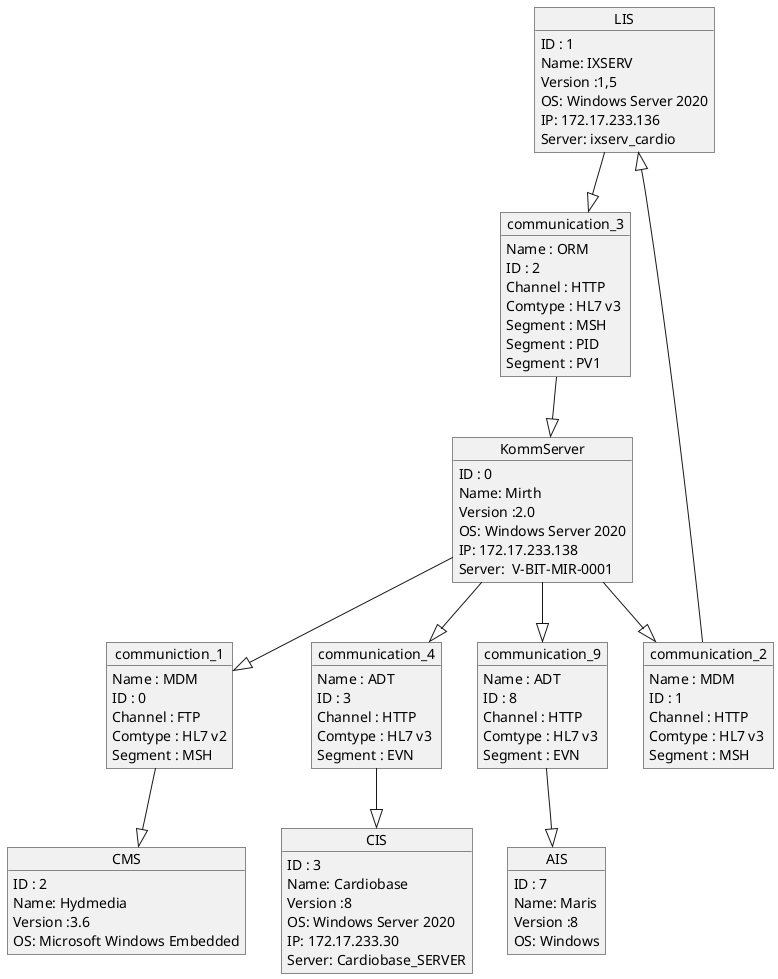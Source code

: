 @startuml
object LIS
object KommServer
KommServer : ID : 0
KommServer : Name: Mirth
KommServer : Version :2.0
KommServer : OS: Windows Server 2020
KommServer : IP: 172.17.233.138
KommServer : Server:  V-BIT-MIR-0001
object CMS
CMS : ID : 2
CMS : Name: Hydmedia
CMS : Version :3.6
CMS : OS: Microsoft Windows Embedded
object communication_3
communication_3 : Name : ORM
communication_3 : ID : 2
communication_3 : Channel : HTTP
communication_3 : Comtype : HL7 v3
object communiction_1
communiction_1 : Name : MDM
communiction_1 : ID : 0
communiction_1 : Channel : FTP
communiction_1 : Comtype : HL7 v2
KommServer --|> communiction_1
communiction_1 --|> CMS
communiction_1 : Segment : MSH
object communication_2
communication_2 : Name : MDM
communication_2 : ID : 1
communication_2 : Channel : HTTP
communication_2 : Comtype : HL7 v3
KommServer --|> communication_2
communication_2 --|> LIS
communication_2 : Segment : MSH
object CIS
CIS : ID : 3
CIS : Name: Cardiobase
CIS : Version :8
CIS : OS: Windows Server 2020
CIS : IP: 172.17.233.30
CIS : Server: Cardiobase_SERVER
object communication_4
communication_4 : Name : ADT
communication_4 : ID : 3
communication_4 : Channel : HTTP
communication_4 : Comtype : HL7 v3
KommServer --|> communication_4
communication_4 --|> CIS
communication_4 : Segment : EVN
object AIS
AIS : ID : 7
AIS : Name: Maris
AIS : Version :8
AIS : OS: Windows
object communication_9
communication_9 : Name : ADT
communication_9 : ID : 8
communication_9 : Channel : HTTP
communication_9 : Comtype : HL7 v3
KommServer --|> communication_9
communication_9 --|> AIS
communication_9 : Segment : EVN
LIS --|> communication_3
communication_3 --|> KommServer
communication_3 : Segment : MSH
communication_3 : Segment : PID
communication_3 : Segment : PV1
LIS : ID : 1
LIS : Name: IXSERV
LIS : Version :1,5
LIS : OS: Windows Server 2020
LIS : IP: 172.17.233.136
LIS : Server: ixserv_cardio
@enduml